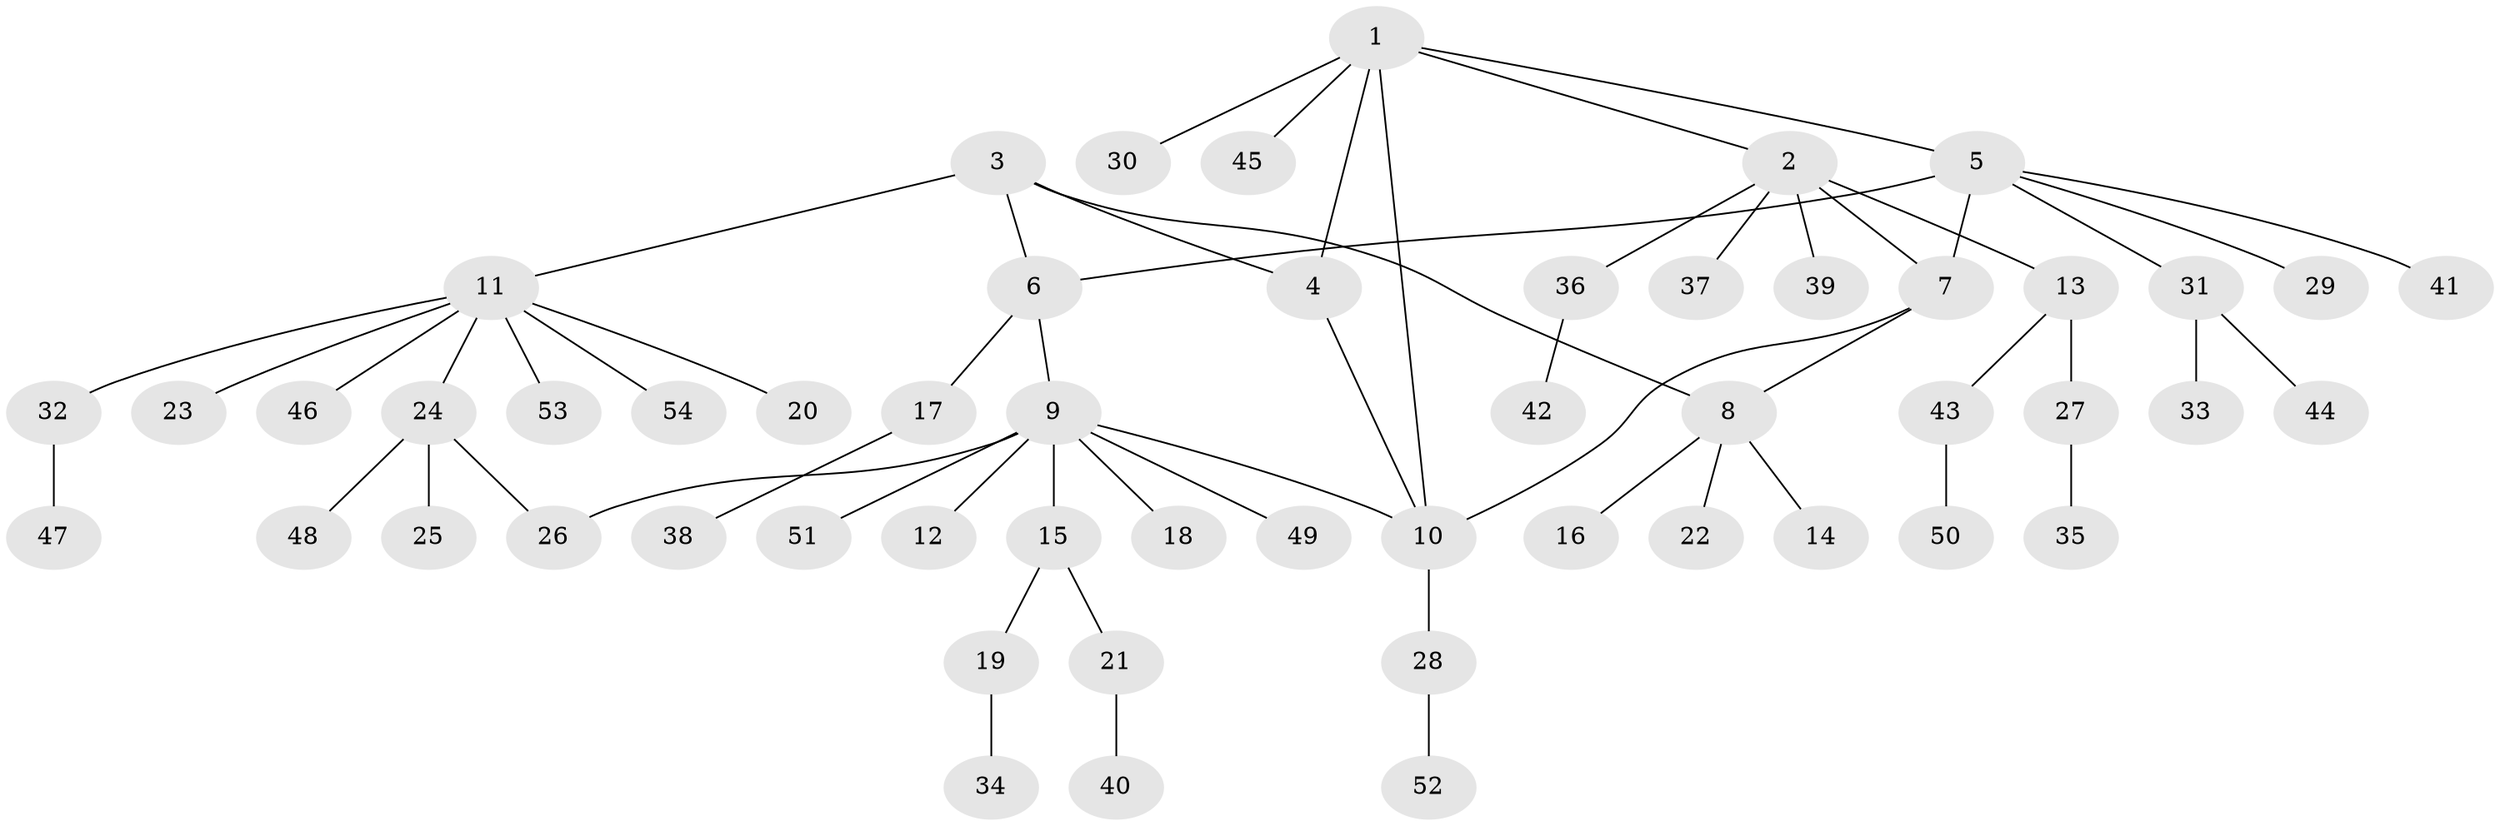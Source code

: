 // Generated by graph-tools (version 1.1) at 2025/02/03/09/25 03:02:51]
// undirected, 54 vertices, 60 edges
graph export_dot {
graph [start="1"]
  node [color=gray90,style=filled];
  1;
  2;
  3;
  4;
  5;
  6;
  7;
  8;
  9;
  10;
  11;
  12;
  13;
  14;
  15;
  16;
  17;
  18;
  19;
  20;
  21;
  22;
  23;
  24;
  25;
  26;
  27;
  28;
  29;
  30;
  31;
  32;
  33;
  34;
  35;
  36;
  37;
  38;
  39;
  40;
  41;
  42;
  43;
  44;
  45;
  46;
  47;
  48;
  49;
  50;
  51;
  52;
  53;
  54;
  1 -- 2;
  1 -- 4;
  1 -- 5;
  1 -- 10;
  1 -- 30;
  1 -- 45;
  2 -- 7;
  2 -- 13;
  2 -- 36;
  2 -- 37;
  2 -- 39;
  3 -- 4;
  3 -- 6;
  3 -- 8;
  3 -- 11;
  4 -- 10;
  5 -- 6;
  5 -- 7;
  5 -- 29;
  5 -- 31;
  5 -- 41;
  6 -- 9;
  6 -- 17;
  7 -- 8;
  7 -- 10;
  8 -- 14;
  8 -- 16;
  8 -- 22;
  9 -- 10;
  9 -- 12;
  9 -- 15;
  9 -- 18;
  9 -- 26;
  9 -- 49;
  9 -- 51;
  10 -- 28;
  11 -- 20;
  11 -- 23;
  11 -- 24;
  11 -- 32;
  11 -- 46;
  11 -- 53;
  11 -- 54;
  13 -- 27;
  13 -- 43;
  15 -- 19;
  15 -- 21;
  17 -- 38;
  19 -- 34;
  21 -- 40;
  24 -- 25;
  24 -- 26;
  24 -- 48;
  27 -- 35;
  28 -- 52;
  31 -- 33;
  31 -- 44;
  32 -- 47;
  36 -- 42;
  43 -- 50;
}
